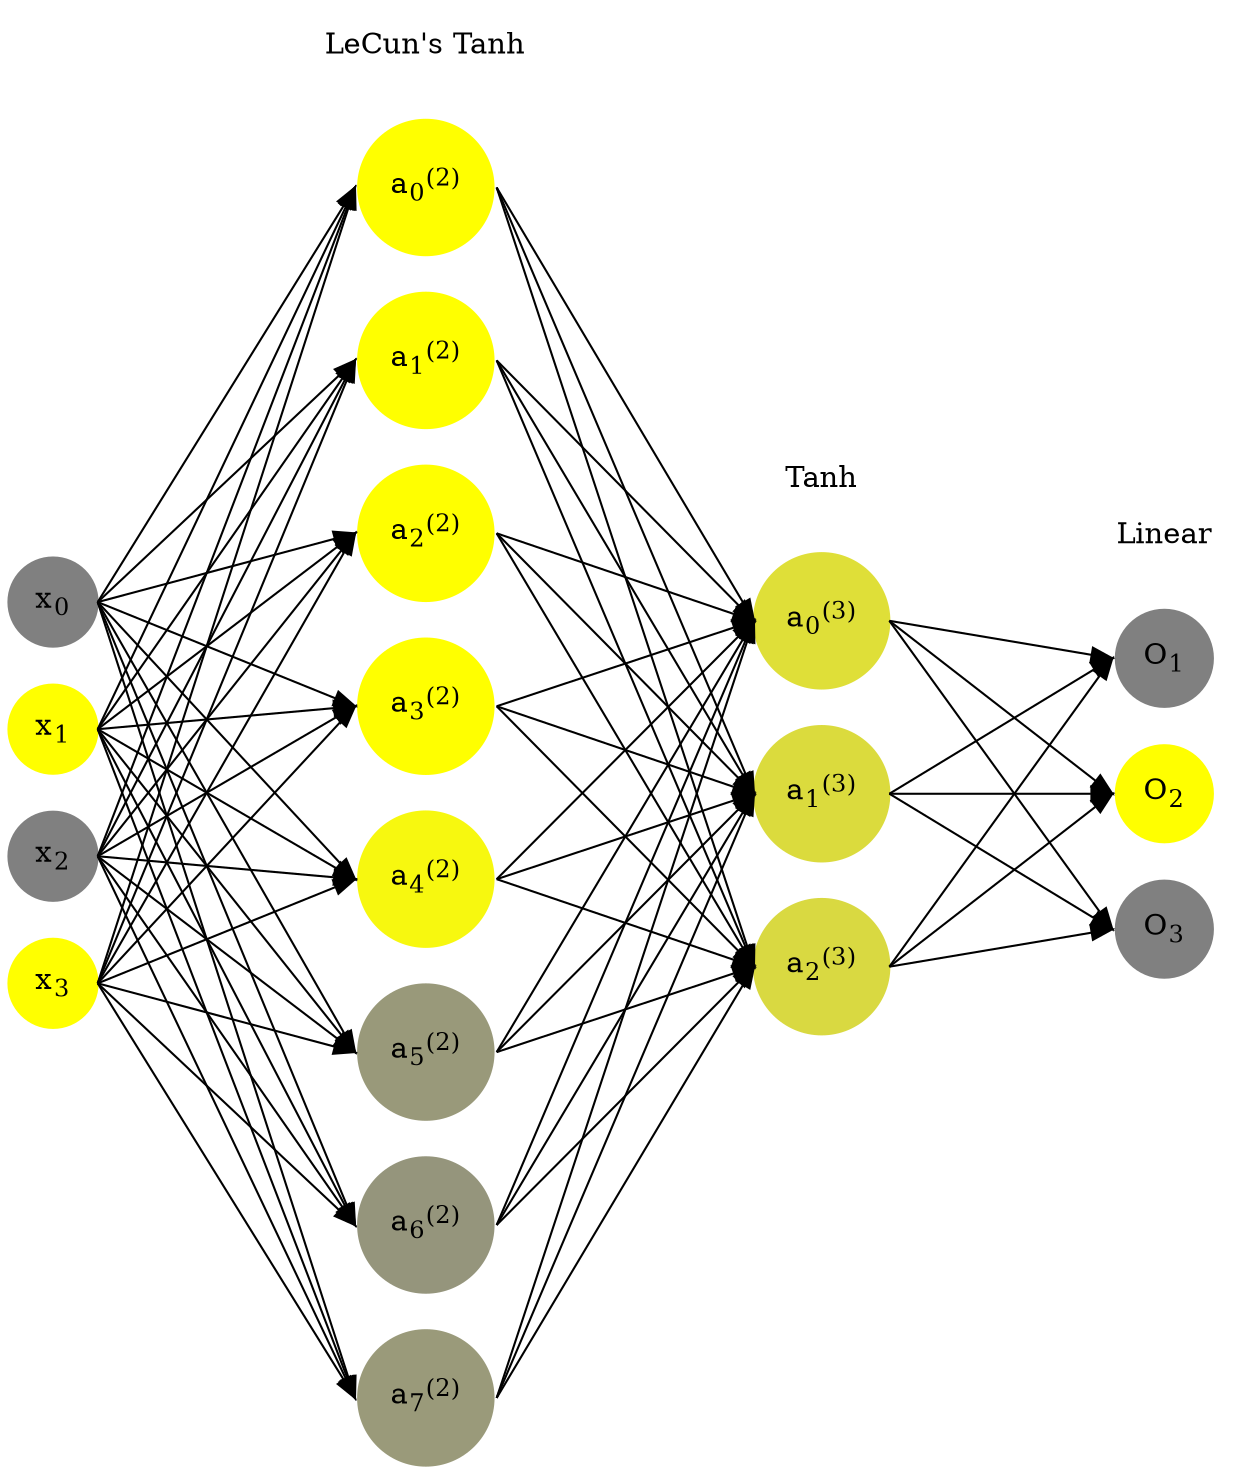 digraph G {
	rankdir = LR;
	splines=false;
	edge[style=invis];
	ranksep= 1.4;
	{
	node [shape=circle, color="0.1667, 0.0, 0.5", style=filled, fillcolor="0.1667, 0.0, 0.5"];
	x0 [label=<x<sub>0</sub>>];
	}
	{
	node [shape=circle, color="0.1667, 1.0, 1.0", style=filled, fillcolor="0.1667, 1.0, 1.0"];
	x1 [label=<x<sub>1</sub>>];
	}
	{
	node [shape=circle, color="0.1667, 0.0, 0.5", style=filled, fillcolor="0.1667, 0.0, 0.5"];
	x2 [label=<x<sub>2</sub>>];
	}
	{
	node [shape=circle, color="0.1667, 1.0, 1.0", style=filled, fillcolor="0.1667, 1.0, 1.0"];
	x3 [label=<x<sub>3</sub>>];
	}
	{
	node [shape=circle, color="0.1667, 1.131894, 1.065947", style=filled, fillcolor="0.1667, 1.131894, 1.065947"];
	a02 [label=<a<sub>0</sub><sup>(2)</sup>>];
	}
	{
	node [shape=circle, color="0.1667, 1.403721, 1.201861", style=filled, fillcolor="0.1667, 1.403721, 1.201861"];
	a12 [label=<a<sub>1</sub><sup>(2)</sup>>];
	}
	{
	node [shape=circle, color="0.1667, 1.280864, 1.140432", style=filled, fillcolor="0.1667, 1.280864, 1.140432"];
	a22 [label=<a<sub>2</sub><sup>(2)</sup>>];
	}
	{
	node [shape=circle, color="0.1667, 1.298841, 1.149420", style=filled, fillcolor="0.1667, 1.298841, 1.149420"];
	a32 [label=<a<sub>3</sub><sup>(2)</sup>>];
	}
	{
	node [shape=circle, color="0.1667, 0.937521, 0.968761", style=filled, fillcolor="0.1667, 0.937521, 0.968761"];
	a42 [label=<a<sub>4</sub><sup>(2)</sup>>];
	}
	{
	node [shape=circle, color="0.1667, 0.199567, 0.599783", style=filled, fillcolor="0.1667, 0.199567, 0.599783"];
	a52 [label=<a<sub>5</sub><sup>(2)</sup>>];
	}
	{
	node [shape=circle, color="0.1667, 0.170597, 0.585298", style=filled, fillcolor="0.1667, 0.170597, 0.585298"];
	a62 [label=<a<sub>6</sub><sup>(2)</sup>>];
	}
	{
	node [shape=circle, color="0.1667, 0.206161, 0.603081", style=filled, fillcolor="0.1667, 0.206161, 0.603081"];
	a72 [label=<a<sub>7</sub><sup>(2)</sup>>];
	}
	{
	node [shape=circle, color="0.1667, 0.745739, 0.872869", style=filled, fillcolor="0.1667, 0.745739, 0.872869"];
	a03 [label=<a<sub>0</sub><sup>(3)</sup>>];
	}
	{
	node [shape=circle, color="0.1667, 0.718307, 0.859153", style=filled, fillcolor="0.1667, 0.718307, 0.859153"];
	a13 [label=<a<sub>1</sub><sup>(3)</sup>>];
	}
	{
	node [shape=circle, color="0.1667, 0.696545, 0.848273", style=filled, fillcolor="0.1667, 0.696545, 0.848273"];
	a23 [label=<a<sub>2</sub><sup>(3)</sup>>];
	}
	{
	node [shape=circle, color="0.1667, 0.0, 0.5", style=filled, fillcolor="0.1667, 0.0, 0.5"];
	O1 [label=<O<sub>1</sub>>];
	}
	{
	node [shape=circle, color="0.1667, 1.0, 1.0", style=filled, fillcolor="0.1667, 1.0, 1.0"];
	O2 [label=<O<sub>2</sub>>];
	}
	{
	node [shape=circle, color="0.1667, 0.0, 0.5", style=filled, fillcolor="0.1667, 0.0, 0.5"];
	O3 [label=<O<sub>3</sub>>];
	}
	{
	rank=same;
	x0->x1->x2->x3;
	}
	{
	rank=same;
	a02->a12->a22->a32->a42->a52->a62->a72;
	}
	{
	rank=same;
	a03->a13->a23;
	}
	{
	rank=same;
	O1->O2->O3;
	}
	l1 [shape=plaintext,label="LeCun's Tanh"];
	l1->a02;
	{rank=same; l1;a02};
	l2 [shape=plaintext,label="Tanh"];
	l2->a03;
	{rank=same; l2;a03};
	l3 [shape=plaintext,label="Linear"];
	l3->O1;
	{rank=same; l3;O1};
edge[style=solid, tailport=e, headport=w];
	{x0;x1;x2;x3} -> {a02;a12;a22;a32;a42;a52;a62;a72};
	{a02;a12;a22;a32;a42;a52;a62;a72} -> {a03;a13;a23};
	{a03;a13;a23} -> {O1,O2,O3};
}
